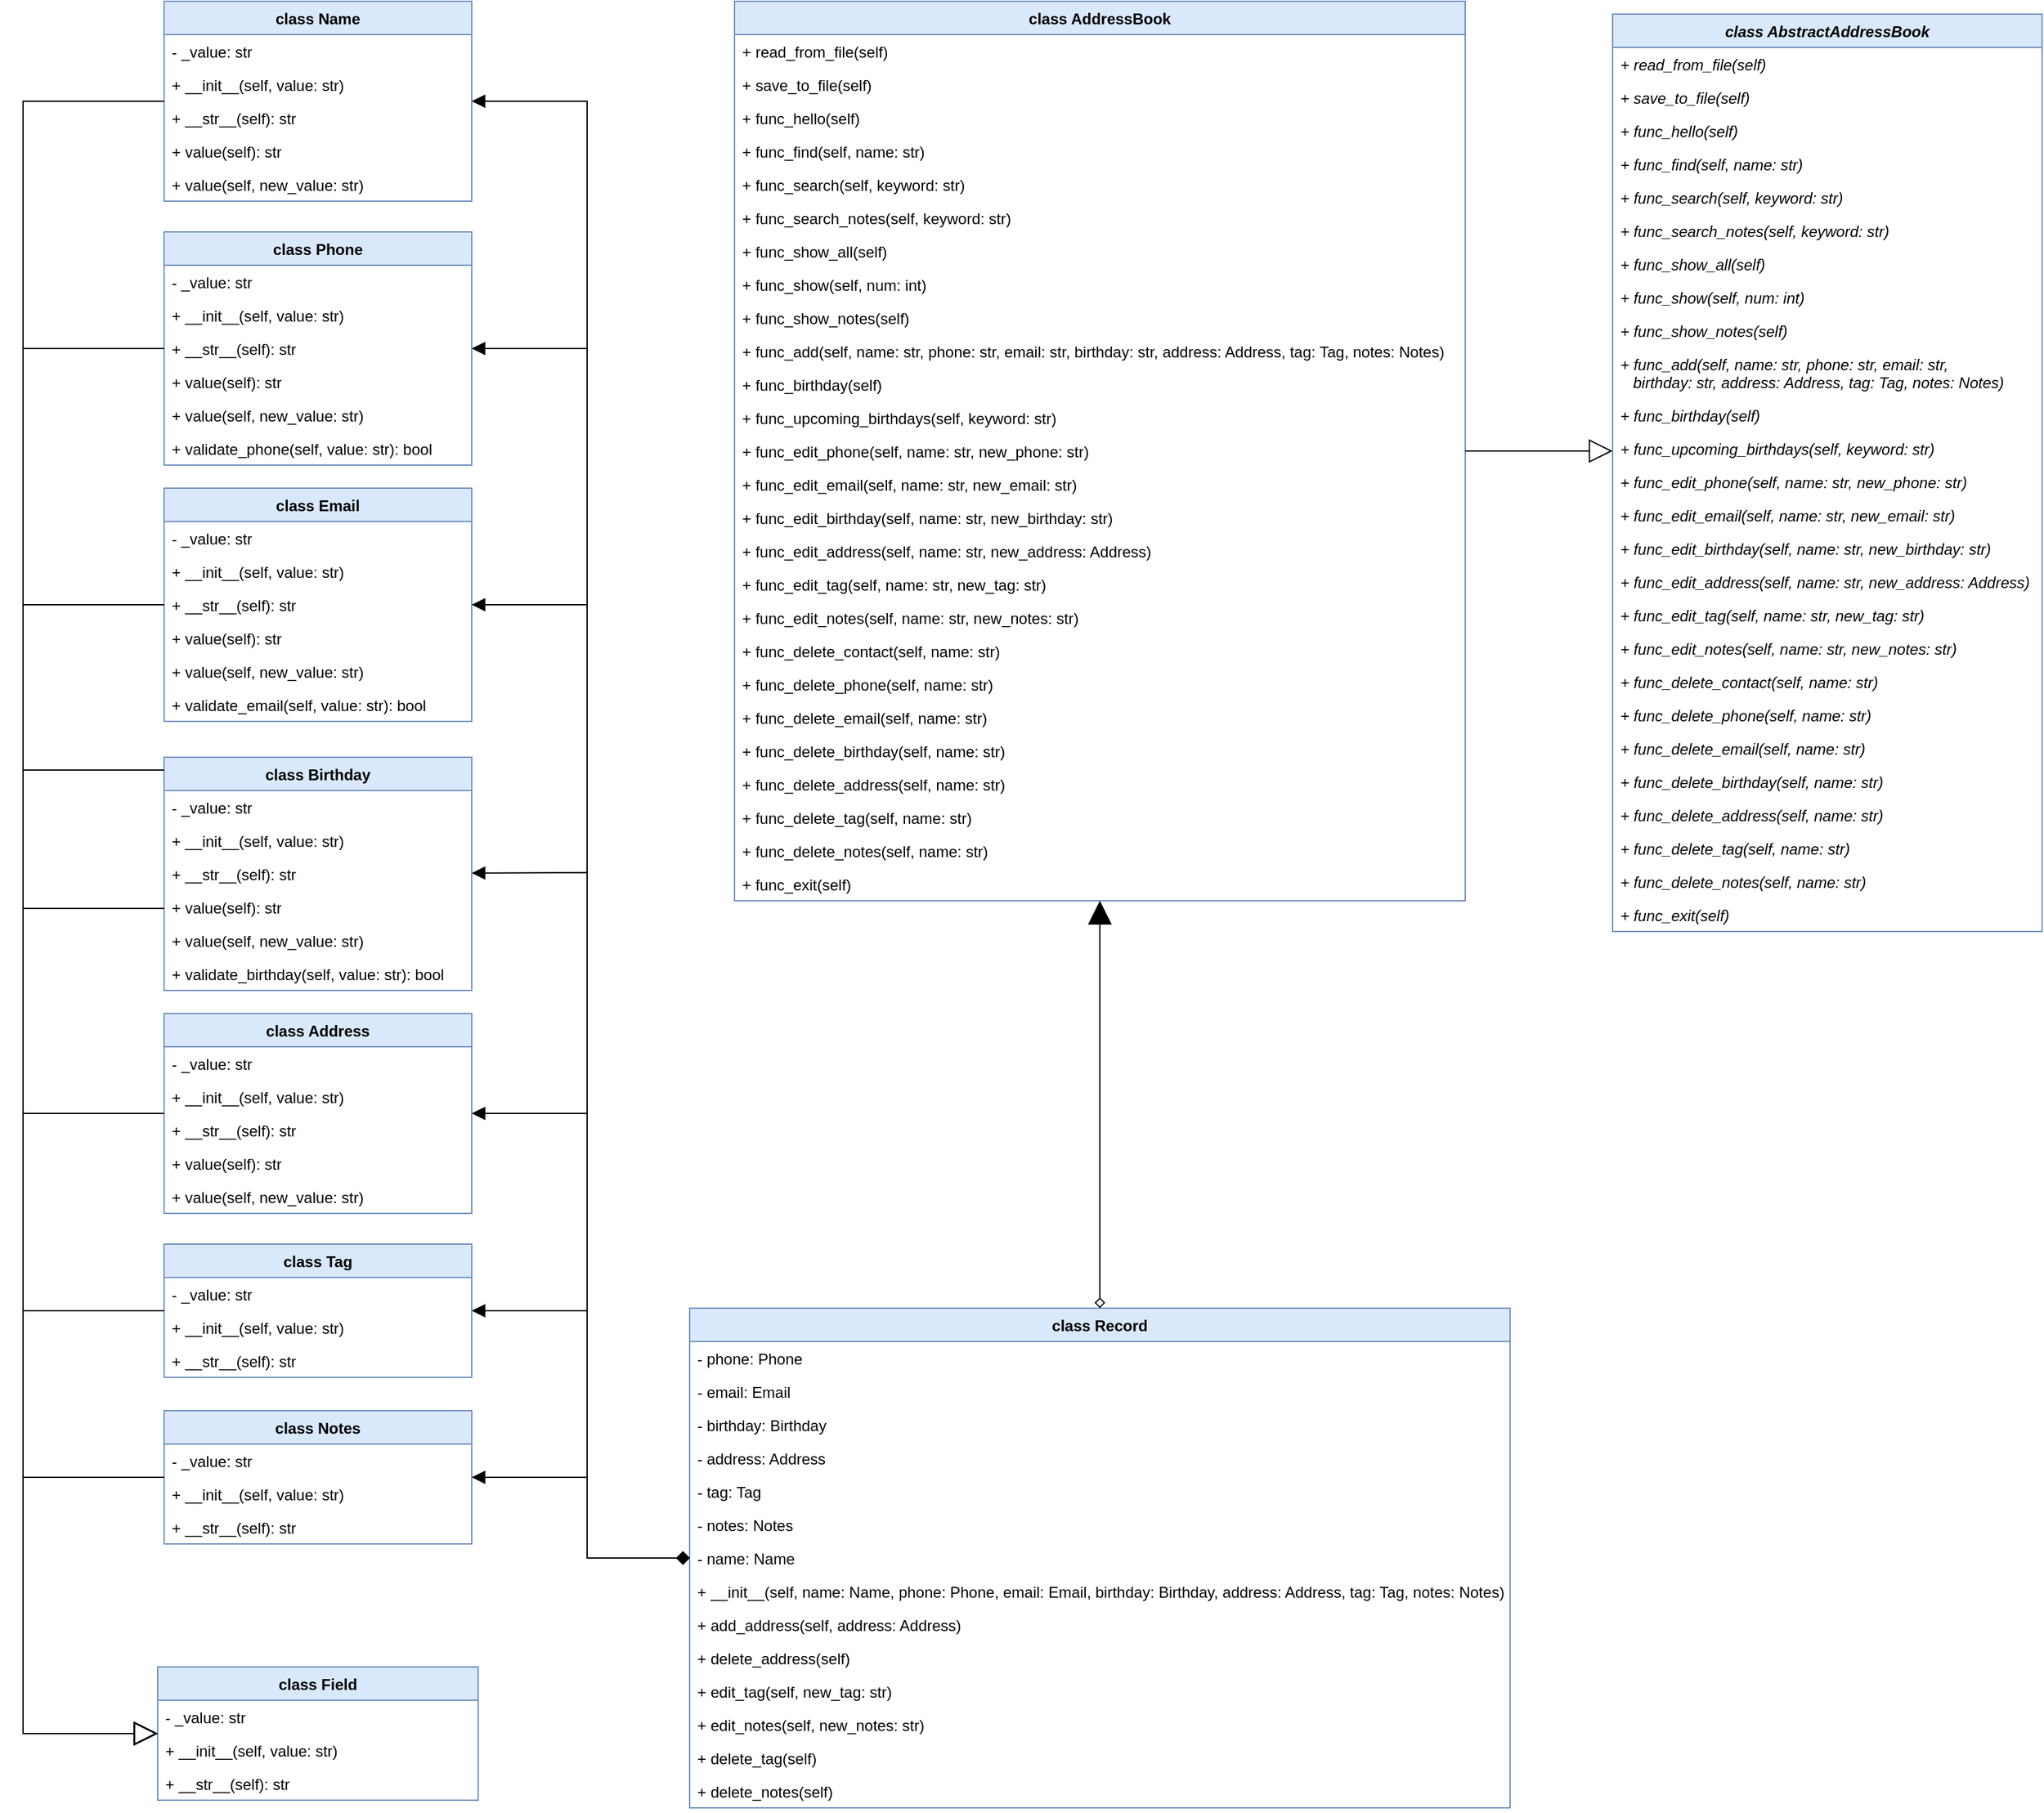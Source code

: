 <mxfile version="22.1.15" type="device">
  <diagram name="Strona-1" id="uH38aIwsFD36TyILnW-V">
    <mxGraphModel dx="1563" dy="4750" grid="1" gridSize="10" guides="1" tooltips="1" connect="1" arrows="1" fold="1" page="1" pageScale="1" pageWidth="827" pageHeight="1169" math="0" shadow="0">
      <root>
        <mxCell id="0" />
        <mxCell id="1" parent="0" />
        <mxCell id="cKKkvwd9K2sAxSwIK6SX-5" value="class Tag" style="swimlane;fontStyle=1;childLayout=stackLayout;horizontal=1;startSize=26;horizontalStack=0;resizeParent=1;resizeParentMax=0;resizeLast=0;collapsible=1;marginBottom=0;fillColor=#dae8fc;strokeColor=#6c8ebf;" vertex="1" parent="1">
          <mxGeometry x="980" y="-2480" width="240" height="104" as="geometry" />
        </mxCell>
        <mxCell id="cKKkvwd9K2sAxSwIK6SX-6" value="  - _value: str" style="text;strokeColor=none;fillColor=none;align=left;verticalAlign=top;spacingLeft=4;spacingRight=4;overflow=hidden;rotatable=0;points=[[0,0.5],[1,0.5]];portConstraint=eastwest;" vertex="1" parent="cKKkvwd9K2sAxSwIK6SX-5">
          <mxGeometry y="26" width="240" height="26" as="geometry" />
        </mxCell>
        <mxCell id="cKKkvwd9K2sAxSwIK6SX-7" value="  + __init__(self, value: str)" style="text;strokeColor=none;fillColor=none;align=left;verticalAlign=top;spacingLeft=4;spacingRight=4;overflow=hidden;rotatable=0;points=[[0,0.5],[1,0.5]];portConstraint=eastwest;" vertex="1" parent="cKKkvwd9K2sAxSwIK6SX-5">
          <mxGeometry y="52" width="240" height="26" as="geometry" />
        </mxCell>
        <mxCell id="cKKkvwd9K2sAxSwIK6SX-8" value="  + __str__(self): str" style="text;strokeColor=none;fillColor=none;align=left;verticalAlign=top;spacingLeft=4;spacingRight=4;overflow=hidden;rotatable=0;points=[[0,0.5],[1,0.5]];portConstraint=eastwest;" vertex="1" parent="cKKkvwd9K2sAxSwIK6SX-5">
          <mxGeometry y="78" width="240" height="26" as="geometry" />
        </mxCell>
        <mxCell id="cKKkvwd9K2sAxSwIK6SX-10" value="class Notes" style="swimlane;fontStyle=1;childLayout=stackLayout;horizontal=1;startSize=26;horizontalStack=0;resizeParent=1;resizeParentMax=0;resizeLast=0;collapsible=1;marginBottom=0;fillColor=#dae8fc;strokeColor=#6c8ebf;" vertex="1" parent="1">
          <mxGeometry x="980" y="-2350" width="240" height="104" as="geometry" />
        </mxCell>
        <mxCell id="cKKkvwd9K2sAxSwIK6SX-11" value="  - _value: str" style="text;strokeColor=none;fillColor=none;align=left;verticalAlign=top;spacingLeft=4;spacingRight=4;overflow=hidden;rotatable=0;points=[[0,0.5],[1,0.5]];portConstraint=eastwest;" vertex="1" parent="cKKkvwd9K2sAxSwIK6SX-10">
          <mxGeometry y="26" width="240" height="26" as="geometry" />
        </mxCell>
        <mxCell id="cKKkvwd9K2sAxSwIK6SX-12" value="  + __init__(self, value: str)" style="text;strokeColor=none;fillColor=none;align=left;verticalAlign=top;spacingLeft=4;spacingRight=4;overflow=hidden;rotatable=0;points=[[0,0.5],[1,0.5]];portConstraint=eastwest;" vertex="1" parent="cKKkvwd9K2sAxSwIK6SX-10">
          <mxGeometry y="52" width="240" height="26" as="geometry" />
        </mxCell>
        <mxCell id="cKKkvwd9K2sAxSwIK6SX-13" value="  + __str__(self): str" style="text;strokeColor=none;fillColor=none;align=left;verticalAlign=top;spacingLeft=4;spacingRight=4;overflow=hidden;rotatable=0;points=[[0,0.5],[1,0.5]];portConstraint=eastwest;" vertex="1" parent="cKKkvwd9K2sAxSwIK6SX-10">
          <mxGeometry y="78" width="240" height="26" as="geometry" />
        </mxCell>
        <mxCell id="cKKkvwd9K2sAxSwIK6SX-15" value="class Field" style="swimlane;fontStyle=1;childLayout=stackLayout;horizontal=1;startSize=26;horizontalStack=0;resizeParent=1;resizeParentMax=0;resizeLast=0;collapsible=1;marginBottom=0;fillColor=#dae8fc;strokeColor=#6c8ebf;fontSize=12;" vertex="1" parent="1">
          <mxGeometry x="975" y="-2150" width="250" height="104" as="geometry" />
        </mxCell>
        <mxCell id="cKKkvwd9K2sAxSwIK6SX-16" value="  - _value: str" style="text;strokeColor=none;fillColor=none;align=left;verticalAlign=top;spacingLeft=4;spacingRight=4;overflow=hidden;rotatable=0;points=[[0,0.5],[1,0.5]];portConstraint=eastwest;" vertex="1" parent="cKKkvwd9K2sAxSwIK6SX-15">
          <mxGeometry y="26" width="250" height="26" as="geometry" />
        </mxCell>
        <mxCell id="cKKkvwd9K2sAxSwIK6SX-17" value="  + __init__(self, value: str)" style="text;strokeColor=none;fillColor=none;align=left;verticalAlign=top;spacingLeft=4;spacingRight=4;overflow=hidden;rotatable=0;points=[[0,0.5],[1,0.5]];portConstraint=eastwest;" vertex="1" parent="cKKkvwd9K2sAxSwIK6SX-15">
          <mxGeometry y="52" width="250" height="26" as="geometry" />
        </mxCell>
        <mxCell id="cKKkvwd9K2sAxSwIK6SX-18" value="  + __str__(self): str" style="text;strokeColor=none;fillColor=none;align=left;verticalAlign=top;spacingLeft=4;spacingRight=4;overflow=hidden;rotatable=0;points=[[0,0.5],[1,0.5]];portConstraint=eastwest;" vertex="1" parent="cKKkvwd9K2sAxSwIK6SX-15">
          <mxGeometry y="78" width="250" height="26" as="geometry" />
        </mxCell>
        <mxCell id="cKKkvwd9K2sAxSwIK6SX-20" value="class Name" style="swimlane;fontStyle=1;childLayout=stackLayout;horizontal=1;startSize=26;horizontalStack=0;resizeParent=1;resizeParentMax=0;resizeLast=0;collapsible=1;marginBottom=0;fillColor=#dae8fc;strokeColor=#6c8ebf;" vertex="1" parent="1">
          <mxGeometry x="980" y="-3450" width="240" height="156" as="geometry" />
        </mxCell>
        <mxCell id="cKKkvwd9K2sAxSwIK6SX-21" value="  - _value: str" style="text;strokeColor=none;fillColor=none;align=left;verticalAlign=top;spacingLeft=4;spacingRight=4;overflow=hidden;rotatable=0;points=[[0,0.5],[1,0.5]];portConstraint=eastwest;" vertex="1" parent="cKKkvwd9K2sAxSwIK6SX-20">
          <mxGeometry y="26" width="240" height="26" as="geometry" />
        </mxCell>
        <mxCell id="cKKkvwd9K2sAxSwIK6SX-22" value="  + __init__(self, value: str)" style="text;strokeColor=none;fillColor=none;align=left;verticalAlign=top;spacingLeft=4;spacingRight=4;overflow=hidden;rotatable=0;points=[[0,0.5],[1,0.5]];portConstraint=eastwest;" vertex="1" parent="cKKkvwd9K2sAxSwIK6SX-20">
          <mxGeometry y="52" width="240" height="26" as="geometry" />
        </mxCell>
        <mxCell id="cKKkvwd9K2sAxSwIK6SX-23" value="  + __str__(self): str" style="text;strokeColor=none;fillColor=none;align=left;verticalAlign=top;spacingLeft=4;spacingRight=4;overflow=hidden;rotatable=0;points=[[0,0.5],[1,0.5]];portConstraint=eastwest;" vertex="1" parent="cKKkvwd9K2sAxSwIK6SX-20">
          <mxGeometry y="78" width="240" height="26" as="geometry" />
        </mxCell>
        <mxCell id="cKKkvwd9K2sAxSwIK6SX-24" value="  + value(self): str" style="text;strokeColor=none;fillColor=none;align=left;verticalAlign=top;spacingLeft=4;spacingRight=4;overflow=hidden;rotatable=0;points=[[0,0.5],[1,0.5]];portConstraint=eastwest;" vertex="1" parent="cKKkvwd9K2sAxSwIK6SX-20">
          <mxGeometry y="104" width="240" height="26" as="geometry" />
        </mxCell>
        <mxCell id="cKKkvwd9K2sAxSwIK6SX-25" value="  + value(self, new_value: str)" style="text;strokeColor=none;fillColor=none;align=left;verticalAlign=top;spacingLeft=4;spacingRight=4;overflow=hidden;rotatable=0;points=[[0,0.5],[1,0.5]];portConstraint=eastwest;" vertex="1" parent="cKKkvwd9K2sAxSwIK6SX-20">
          <mxGeometry y="130" width="240" height="26" as="geometry" />
        </mxCell>
        <mxCell id="cKKkvwd9K2sAxSwIK6SX-27" value="class Phone" style="swimlane;fontStyle=1;childLayout=stackLayout;horizontal=1;startSize=26;horizontalStack=0;resizeParent=1;resizeParentMax=0;resizeLast=0;collapsible=1;marginBottom=0;fillColor=#dae8fc;strokeColor=#6c8ebf;" vertex="1" parent="1">
          <mxGeometry x="980" y="-3270" width="240" height="182" as="geometry" />
        </mxCell>
        <mxCell id="cKKkvwd9K2sAxSwIK6SX-28" value="  - _value: str" style="text;strokeColor=none;fillColor=none;align=left;verticalAlign=top;spacingLeft=4;spacingRight=4;overflow=hidden;rotatable=0;points=[[0,0.5],[1,0.5]];portConstraint=eastwest;" vertex="1" parent="cKKkvwd9K2sAxSwIK6SX-27">
          <mxGeometry y="26" width="240" height="26" as="geometry" />
        </mxCell>
        <mxCell id="cKKkvwd9K2sAxSwIK6SX-29" value="  + __init__(self, value: str)" style="text;strokeColor=none;fillColor=none;align=left;verticalAlign=top;spacingLeft=4;spacingRight=4;overflow=hidden;rotatable=0;points=[[0,0.5],[1,0.5]];portConstraint=eastwest;" vertex="1" parent="cKKkvwd9K2sAxSwIK6SX-27">
          <mxGeometry y="52" width="240" height="26" as="geometry" />
        </mxCell>
        <mxCell id="cKKkvwd9K2sAxSwIK6SX-30" value="  + __str__(self): str" style="text;strokeColor=none;fillColor=none;align=left;verticalAlign=top;spacingLeft=4;spacingRight=4;overflow=hidden;rotatable=0;points=[[0,0.5],[1,0.5]];portConstraint=eastwest;" vertex="1" parent="cKKkvwd9K2sAxSwIK6SX-27">
          <mxGeometry y="78" width="240" height="26" as="geometry" />
        </mxCell>
        <mxCell id="cKKkvwd9K2sAxSwIK6SX-31" value="  + value(self): str" style="text;strokeColor=none;fillColor=none;align=left;verticalAlign=top;spacingLeft=4;spacingRight=4;overflow=hidden;rotatable=0;points=[[0,0.5],[1,0.5]];portConstraint=eastwest;" vertex="1" parent="cKKkvwd9K2sAxSwIK6SX-27">
          <mxGeometry y="104" width="240" height="26" as="geometry" />
        </mxCell>
        <mxCell id="cKKkvwd9K2sAxSwIK6SX-32" value="  + value(self, new_value: str)" style="text;strokeColor=none;fillColor=none;align=left;verticalAlign=top;spacingLeft=4;spacingRight=4;overflow=hidden;rotatable=0;points=[[0,0.5],[1,0.5]];portConstraint=eastwest;" vertex="1" parent="cKKkvwd9K2sAxSwIK6SX-27">
          <mxGeometry y="130" width="240" height="26" as="geometry" />
        </mxCell>
        <mxCell id="cKKkvwd9K2sAxSwIK6SX-33" value="  + validate_phone(self, value: str): bool" style="text;strokeColor=none;fillColor=none;align=left;verticalAlign=top;spacingLeft=4;spacingRight=4;overflow=hidden;rotatable=0;points=[[0,0.5],[1,0.5]];portConstraint=eastwest;" vertex="1" parent="cKKkvwd9K2sAxSwIK6SX-27">
          <mxGeometry y="156" width="240" height="26" as="geometry" />
        </mxCell>
        <mxCell id="cKKkvwd9K2sAxSwIK6SX-35" value="class Email" style="swimlane;fontStyle=1;childLayout=stackLayout;horizontal=1;startSize=26;horizontalStack=0;resizeParent=1;resizeParentMax=0;resizeLast=0;collapsible=1;marginBottom=0;fillColor=#dae8fc;strokeColor=#6c8ebf;" vertex="1" parent="1">
          <mxGeometry x="980" y="-3070" width="240" height="182" as="geometry" />
        </mxCell>
        <mxCell id="cKKkvwd9K2sAxSwIK6SX-36" value="  - _value: str" style="text;strokeColor=none;fillColor=none;align=left;verticalAlign=top;spacingLeft=4;spacingRight=4;overflow=hidden;rotatable=0;points=[[0,0.5],[1,0.5]];portConstraint=eastwest;" vertex="1" parent="cKKkvwd9K2sAxSwIK6SX-35">
          <mxGeometry y="26" width="240" height="26" as="geometry" />
        </mxCell>
        <mxCell id="cKKkvwd9K2sAxSwIK6SX-37" value="  + __init__(self, value: str)" style="text;strokeColor=none;fillColor=none;align=left;verticalAlign=top;spacingLeft=4;spacingRight=4;overflow=hidden;rotatable=0;points=[[0,0.5],[1,0.5]];portConstraint=eastwest;" vertex="1" parent="cKKkvwd9K2sAxSwIK6SX-35">
          <mxGeometry y="52" width="240" height="26" as="geometry" />
        </mxCell>
        <mxCell id="cKKkvwd9K2sAxSwIK6SX-38" value="  + __str__(self): str" style="text;strokeColor=none;fillColor=none;align=left;verticalAlign=top;spacingLeft=4;spacingRight=4;overflow=hidden;rotatable=0;points=[[0,0.5],[1,0.5]];portConstraint=eastwest;" vertex="1" parent="cKKkvwd9K2sAxSwIK6SX-35">
          <mxGeometry y="78" width="240" height="26" as="geometry" />
        </mxCell>
        <mxCell id="cKKkvwd9K2sAxSwIK6SX-39" value="  + value(self): str" style="text;strokeColor=none;fillColor=none;align=left;verticalAlign=top;spacingLeft=4;spacingRight=4;overflow=hidden;rotatable=0;points=[[0,0.5],[1,0.5]];portConstraint=eastwest;" vertex="1" parent="cKKkvwd9K2sAxSwIK6SX-35">
          <mxGeometry y="104" width="240" height="26" as="geometry" />
        </mxCell>
        <mxCell id="cKKkvwd9K2sAxSwIK6SX-40" value="  + value(self, new_value: str)" style="text;strokeColor=none;fillColor=none;align=left;verticalAlign=top;spacingLeft=4;spacingRight=4;overflow=hidden;rotatable=0;points=[[0,0.5],[1,0.5]];portConstraint=eastwest;" vertex="1" parent="cKKkvwd9K2sAxSwIK6SX-35">
          <mxGeometry y="130" width="240" height="26" as="geometry" />
        </mxCell>
        <mxCell id="cKKkvwd9K2sAxSwIK6SX-41" value="  + validate_email(self, value: str): bool" style="text;strokeColor=none;fillColor=none;align=left;verticalAlign=top;spacingLeft=4;spacingRight=4;overflow=hidden;rotatable=0;points=[[0,0.5],[1,0.5]];portConstraint=eastwest;" vertex="1" parent="cKKkvwd9K2sAxSwIK6SX-35">
          <mxGeometry y="156" width="240" height="26" as="geometry" />
        </mxCell>
        <mxCell id="cKKkvwd9K2sAxSwIK6SX-43" value="class Birthday" style="swimlane;fontStyle=1;childLayout=stackLayout;horizontal=1;startSize=26;horizontalStack=0;resizeParent=1;resizeParentMax=0;resizeLast=0;collapsible=1;marginBottom=0;fillColor=#dae8fc;strokeColor=#6c8ebf;" vertex="1" parent="1">
          <mxGeometry x="980" y="-2860" width="240" height="182" as="geometry" />
        </mxCell>
        <mxCell id="cKKkvwd9K2sAxSwIK6SX-44" value="  - _value: str" style="text;strokeColor=none;fillColor=none;align=left;verticalAlign=top;spacingLeft=4;spacingRight=4;overflow=hidden;rotatable=0;points=[[0,0.5],[1,0.5]];portConstraint=eastwest;" vertex="1" parent="cKKkvwd9K2sAxSwIK6SX-43">
          <mxGeometry y="26" width="240" height="26" as="geometry" />
        </mxCell>
        <mxCell id="cKKkvwd9K2sAxSwIK6SX-45" value="  + __init__(self, value: str)" style="text;strokeColor=none;fillColor=none;align=left;verticalAlign=top;spacingLeft=4;spacingRight=4;overflow=hidden;rotatable=0;points=[[0,0.5],[1,0.5]];portConstraint=eastwest;" vertex="1" parent="cKKkvwd9K2sAxSwIK6SX-43">
          <mxGeometry y="52" width="240" height="26" as="geometry" />
        </mxCell>
        <mxCell id="cKKkvwd9K2sAxSwIK6SX-46" value="  + __str__(self): str" style="text;strokeColor=none;fillColor=none;align=left;verticalAlign=top;spacingLeft=4;spacingRight=4;overflow=hidden;rotatable=0;points=[[0,0.5],[1,0.5]];portConstraint=eastwest;" vertex="1" parent="cKKkvwd9K2sAxSwIK6SX-43">
          <mxGeometry y="78" width="240" height="26" as="geometry" />
        </mxCell>
        <mxCell id="cKKkvwd9K2sAxSwIK6SX-47" value="  + value(self): str" style="text;strokeColor=none;fillColor=none;align=left;verticalAlign=top;spacingLeft=4;spacingRight=4;overflow=hidden;rotatable=0;points=[[0,0.5],[1,0.5]];portConstraint=eastwest;" vertex="1" parent="cKKkvwd9K2sAxSwIK6SX-43">
          <mxGeometry y="104" width="240" height="26" as="geometry" />
        </mxCell>
        <mxCell id="cKKkvwd9K2sAxSwIK6SX-48" value="  + value(self, new_value: str)" style="text;strokeColor=none;fillColor=none;align=left;verticalAlign=top;spacingLeft=4;spacingRight=4;overflow=hidden;rotatable=0;points=[[0,0.5],[1,0.5]];portConstraint=eastwest;" vertex="1" parent="cKKkvwd9K2sAxSwIK6SX-43">
          <mxGeometry y="130" width="240" height="26" as="geometry" />
        </mxCell>
        <mxCell id="cKKkvwd9K2sAxSwIK6SX-49" value="  + validate_birthday(self, value: str): bool" style="text;strokeColor=none;fillColor=none;align=left;verticalAlign=top;spacingLeft=4;spacingRight=4;overflow=hidden;rotatable=0;points=[[0,0.5],[1,0.5]];portConstraint=eastwest;" vertex="1" parent="cKKkvwd9K2sAxSwIK6SX-43">
          <mxGeometry y="156" width="240" height="26" as="geometry" />
        </mxCell>
        <mxCell id="cKKkvwd9K2sAxSwIK6SX-51" value="class Address" style="swimlane;fontStyle=1;childLayout=stackLayout;horizontal=1;startSize=26;horizontalStack=0;resizeParent=1;resizeParentMax=0;resizeLast=0;collapsible=1;marginBottom=0;fillColor=#dae8fc;strokeColor=#6c8ebf;" vertex="1" parent="1">
          <mxGeometry x="980" y="-2660" width="240" height="156" as="geometry" />
        </mxCell>
        <mxCell id="cKKkvwd9K2sAxSwIK6SX-52" value="  - _value: str" style="text;strokeColor=none;fillColor=none;align=left;verticalAlign=top;spacingLeft=4;spacingRight=4;overflow=hidden;rotatable=0;points=[[0,0.5],[1,0.5]];portConstraint=eastwest;" vertex="1" parent="cKKkvwd9K2sAxSwIK6SX-51">
          <mxGeometry y="26" width="240" height="26" as="geometry" />
        </mxCell>
        <mxCell id="cKKkvwd9K2sAxSwIK6SX-53" value="  + __init__(self, value: str)" style="text;strokeColor=none;fillColor=none;align=left;verticalAlign=top;spacingLeft=4;spacingRight=4;overflow=hidden;rotatable=0;points=[[0,0.5],[1,0.5]];portConstraint=eastwest;" vertex="1" parent="cKKkvwd9K2sAxSwIK6SX-51">
          <mxGeometry y="52" width="240" height="26" as="geometry" />
        </mxCell>
        <mxCell id="cKKkvwd9K2sAxSwIK6SX-54" value="  + __str__(self): str" style="text;strokeColor=none;fillColor=none;align=left;verticalAlign=top;spacingLeft=4;spacingRight=4;overflow=hidden;rotatable=0;points=[[0,0.5],[1,0.5]];portConstraint=eastwest;" vertex="1" parent="cKKkvwd9K2sAxSwIK6SX-51">
          <mxGeometry y="78" width="240" height="26" as="geometry" />
        </mxCell>
        <mxCell id="cKKkvwd9K2sAxSwIK6SX-55" value="  + value(self): str" style="text;strokeColor=none;fillColor=none;align=left;verticalAlign=top;spacingLeft=4;spacingRight=4;overflow=hidden;rotatable=0;points=[[0,0.5],[1,0.5]];portConstraint=eastwest;" vertex="1" parent="cKKkvwd9K2sAxSwIK6SX-51">
          <mxGeometry y="104" width="240" height="26" as="geometry" />
        </mxCell>
        <mxCell id="cKKkvwd9K2sAxSwIK6SX-56" value="  + value(self, new_value: str)" style="text;strokeColor=none;fillColor=none;align=left;verticalAlign=top;spacingLeft=4;spacingRight=4;overflow=hidden;rotatable=0;points=[[0,0.5],[1,0.5]];portConstraint=eastwest;" vertex="1" parent="cKKkvwd9K2sAxSwIK6SX-51">
          <mxGeometry y="130" width="240" height="26" as="geometry" />
        </mxCell>
        <mxCell id="cKKkvwd9K2sAxSwIK6SX-125" style="edgeStyle=orthogonalEdgeStyle;rounded=0;orthogonalLoop=1;jettySize=auto;html=1;exitX=1;exitY=0.5;exitDx=0;exitDy=0;" edge="1" parent="cKKkvwd9K2sAxSwIK6SX-51">
          <mxGeometry relative="1" as="geometry">
            <mxPoint x="180" y="169" as="sourcePoint" />
            <mxPoint x="180" y="169" as="targetPoint" />
          </mxGeometry>
        </mxCell>
        <mxCell id="cKKkvwd9K2sAxSwIK6SX-74" value="class AddressBook" style="swimlane;fontStyle=1;childLayout=stackLayout;horizontal=1;startSize=26;horizontalStack=0;resizeParent=1;resizeParentMax=0;resizeLast=0;collapsible=1;marginBottom=0;fillColor=#dae8fc;strokeColor=#6c8ebf;" vertex="1" parent="1">
          <mxGeometry x="1425" y="-3450" width="570" height="702" as="geometry" />
        </mxCell>
        <mxCell id="cKKkvwd9K2sAxSwIK6SX-76" value="  + read_from_file(self)" style="text;strokeColor=none;fillColor=none;align=left;verticalAlign=top;spacingLeft=4;spacingRight=4;overflow=hidden;rotatable=0;points=[[0,0.5],[1,0.5]];portConstraint=eastwest;" vertex="1" parent="cKKkvwd9K2sAxSwIK6SX-74">
          <mxGeometry y="26" width="570" height="26" as="geometry" />
        </mxCell>
        <mxCell id="cKKkvwd9K2sAxSwIK6SX-77" value="  + save_to_file(self)" style="text;strokeColor=none;fillColor=none;align=left;verticalAlign=top;spacingLeft=4;spacingRight=4;overflow=hidden;rotatable=0;points=[[0,0.5],[1,0.5]];portConstraint=eastwest;" vertex="1" parent="cKKkvwd9K2sAxSwIK6SX-74">
          <mxGeometry y="52" width="570" height="26" as="geometry" />
        </mxCell>
        <mxCell id="cKKkvwd9K2sAxSwIK6SX-78" value="  + func_hello(self)" style="text;strokeColor=none;fillColor=none;align=left;verticalAlign=top;spacingLeft=4;spacingRight=4;overflow=hidden;rotatable=0;points=[[0,0.5],[1,0.5]];portConstraint=eastwest;" vertex="1" parent="cKKkvwd9K2sAxSwIK6SX-74">
          <mxGeometry y="78" width="570" height="26" as="geometry" />
        </mxCell>
        <mxCell id="cKKkvwd9K2sAxSwIK6SX-79" value="  + func_find(self, name: str)" style="text;strokeColor=none;fillColor=none;align=left;verticalAlign=top;spacingLeft=4;spacingRight=4;overflow=hidden;rotatable=0;points=[[0,0.5],[1,0.5]];portConstraint=eastwest;" vertex="1" parent="cKKkvwd9K2sAxSwIK6SX-74">
          <mxGeometry y="104" width="570" height="26" as="geometry" />
        </mxCell>
        <mxCell id="cKKkvwd9K2sAxSwIK6SX-80" value="  + func_search(self, keyword: str)" style="text;strokeColor=none;fillColor=none;align=left;verticalAlign=top;spacingLeft=4;spacingRight=4;overflow=hidden;rotatable=0;points=[[0,0.5],[1,0.5]];portConstraint=eastwest;" vertex="1" parent="cKKkvwd9K2sAxSwIK6SX-74">
          <mxGeometry y="130" width="570" height="26" as="geometry" />
        </mxCell>
        <mxCell id="cKKkvwd9K2sAxSwIK6SX-81" value="  + func_search_notes(self, keyword: str)" style="text;strokeColor=none;fillColor=none;align=left;verticalAlign=top;spacingLeft=4;spacingRight=4;overflow=hidden;rotatable=0;points=[[0,0.5],[1,0.5]];portConstraint=eastwest;" vertex="1" parent="cKKkvwd9K2sAxSwIK6SX-74">
          <mxGeometry y="156" width="570" height="26" as="geometry" />
        </mxCell>
        <mxCell id="cKKkvwd9K2sAxSwIK6SX-82" value="  + func_show_all(self)" style="text;strokeColor=none;fillColor=none;align=left;verticalAlign=top;spacingLeft=4;spacingRight=4;overflow=hidden;rotatable=0;points=[[0,0.5],[1,0.5]];portConstraint=eastwest;" vertex="1" parent="cKKkvwd9K2sAxSwIK6SX-74">
          <mxGeometry y="182" width="570" height="26" as="geometry" />
        </mxCell>
        <mxCell id="cKKkvwd9K2sAxSwIK6SX-83" value="  + func_show(self, num: int)" style="text;strokeColor=none;fillColor=none;align=left;verticalAlign=top;spacingLeft=4;spacingRight=4;overflow=hidden;rotatable=0;points=[[0,0.5],[1,0.5]];portConstraint=eastwest;" vertex="1" parent="cKKkvwd9K2sAxSwIK6SX-74">
          <mxGeometry y="208" width="570" height="26" as="geometry" />
        </mxCell>
        <mxCell id="cKKkvwd9K2sAxSwIK6SX-84" value="  + func_show_notes(self)" style="text;strokeColor=none;fillColor=none;align=left;verticalAlign=top;spacingLeft=4;spacingRight=4;overflow=hidden;rotatable=0;points=[[0,0.5],[1,0.5]];portConstraint=eastwest;" vertex="1" parent="cKKkvwd9K2sAxSwIK6SX-74">
          <mxGeometry y="234" width="570" height="26" as="geometry" />
        </mxCell>
        <mxCell id="cKKkvwd9K2sAxSwIK6SX-85" value="  + func_add(self, name: str, phone: str, email: str, birthday: str, address: Address, tag: Tag, notes: Notes)" style="text;strokeColor=none;fillColor=none;align=left;verticalAlign=top;spacingLeft=4;spacingRight=4;overflow=hidden;rotatable=0;points=[[0,0.5],[1,0.5]];portConstraint=eastwest;" vertex="1" parent="cKKkvwd9K2sAxSwIK6SX-74">
          <mxGeometry y="260" width="570" height="26" as="geometry" />
        </mxCell>
        <mxCell id="cKKkvwd9K2sAxSwIK6SX-86" value="  + func_birthday(self)" style="text;strokeColor=none;fillColor=none;align=left;verticalAlign=top;spacingLeft=4;spacingRight=4;overflow=hidden;rotatable=0;points=[[0,0.5],[1,0.5]];portConstraint=eastwest;" vertex="1" parent="cKKkvwd9K2sAxSwIK6SX-74">
          <mxGeometry y="286" width="570" height="26" as="geometry" />
        </mxCell>
        <mxCell id="cKKkvwd9K2sAxSwIK6SX-87" value="  + func_upcoming_birthdays(self, keyword: str)" style="text;strokeColor=none;fillColor=none;align=left;verticalAlign=top;spacingLeft=4;spacingRight=4;overflow=hidden;rotatable=0;points=[[0,0.5],[1,0.5]];portConstraint=eastwest;" vertex="1" parent="cKKkvwd9K2sAxSwIK6SX-74">
          <mxGeometry y="312" width="570" height="26" as="geometry" />
        </mxCell>
        <mxCell id="cKKkvwd9K2sAxSwIK6SX-88" value="  + func_edit_phone(self, name: str, new_phone: str)" style="text;strokeColor=none;fillColor=none;align=left;verticalAlign=top;spacingLeft=4;spacingRight=4;overflow=hidden;rotatable=0;points=[[0,0.5],[1,0.5]];portConstraint=eastwest;" vertex="1" parent="cKKkvwd9K2sAxSwIK6SX-74">
          <mxGeometry y="338" width="570" height="26" as="geometry" />
        </mxCell>
        <mxCell id="cKKkvwd9K2sAxSwIK6SX-89" value="  + func_edit_email(self, name: str, new_email: str)" style="text;strokeColor=none;fillColor=none;align=left;verticalAlign=top;spacingLeft=4;spacingRight=4;overflow=hidden;rotatable=0;points=[[0,0.5],[1,0.5]];portConstraint=eastwest;" vertex="1" parent="cKKkvwd9K2sAxSwIK6SX-74">
          <mxGeometry y="364" width="570" height="26" as="geometry" />
        </mxCell>
        <mxCell id="cKKkvwd9K2sAxSwIK6SX-90" value="  + func_edit_birthday(self, name: str, new_birthday: str)" style="text;strokeColor=none;fillColor=none;align=left;verticalAlign=top;spacingLeft=4;spacingRight=4;overflow=hidden;rotatable=0;points=[[0,0.5],[1,0.5]];portConstraint=eastwest;" vertex="1" parent="cKKkvwd9K2sAxSwIK6SX-74">
          <mxGeometry y="390" width="570" height="26" as="geometry" />
        </mxCell>
        <mxCell id="cKKkvwd9K2sAxSwIK6SX-91" value="  + func_edit_address(self, name: str, new_address: Address)" style="text;strokeColor=none;fillColor=none;align=left;verticalAlign=top;spacingLeft=4;spacingRight=4;overflow=hidden;rotatable=0;points=[[0,0.5],[1,0.5]];portConstraint=eastwest;" vertex="1" parent="cKKkvwd9K2sAxSwIK6SX-74">
          <mxGeometry y="416" width="570" height="26" as="geometry" />
        </mxCell>
        <mxCell id="cKKkvwd9K2sAxSwIK6SX-92" value="  + func_edit_tag(self, name: str, new_tag: str)" style="text;strokeColor=none;fillColor=none;align=left;verticalAlign=top;spacingLeft=4;spacingRight=4;overflow=hidden;rotatable=0;points=[[0,0.5],[1,0.5]];portConstraint=eastwest;" vertex="1" parent="cKKkvwd9K2sAxSwIK6SX-74">
          <mxGeometry y="442" width="570" height="26" as="geometry" />
        </mxCell>
        <mxCell id="cKKkvwd9K2sAxSwIK6SX-93" value="  + func_edit_notes(self, name: str, new_notes: str)" style="text;strokeColor=none;fillColor=none;align=left;verticalAlign=top;spacingLeft=4;spacingRight=4;overflow=hidden;rotatable=0;points=[[0,0.5],[1,0.5]];portConstraint=eastwest;" vertex="1" parent="cKKkvwd9K2sAxSwIK6SX-74">
          <mxGeometry y="468" width="570" height="26" as="geometry" />
        </mxCell>
        <mxCell id="cKKkvwd9K2sAxSwIK6SX-94" value="  + func_delete_contact(self, name: str)" style="text;strokeColor=none;fillColor=none;align=left;verticalAlign=top;spacingLeft=4;spacingRight=4;overflow=hidden;rotatable=0;points=[[0,0.5],[1,0.5]];portConstraint=eastwest;" vertex="1" parent="cKKkvwd9K2sAxSwIK6SX-74">
          <mxGeometry y="494" width="570" height="26" as="geometry" />
        </mxCell>
        <mxCell id="cKKkvwd9K2sAxSwIK6SX-95" value="  + func_delete_phone(self, name: str)" style="text;strokeColor=none;fillColor=none;align=left;verticalAlign=top;spacingLeft=4;spacingRight=4;overflow=hidden;rotatable=0;points=[[0,0.5],[1,0.5]];portConstraint=eastwest;" vertex="1" parent="cKKkvwd9K2sAxSwIK6SX-74">
          <mxGeometry y="520" width="570" height="26" as="geometry" />
        </mxCell>
        <mxCell id="cKKkvwd9K2sAxSwIK6SX-96" value="  + func_delete_email(self, name: str)" style="text;strokeColor=none;fillColor=none;align=left;verticalAlign=top;spacingLeft=4;spacingRight=4;overflow=hidden;rotatable=0;points=[[0,0.5],[1,0.5]];portConstraint=eastwest;" vertex="1" parent="cKKkvwd9K2sAxSwIK6SX-74">
          <mxGeometry y="546" width="570" height="26" as="geometry" />
        </mxCell>
        <mxCell id="cKKkvwd9K2sAxSwIK6SX-97" value="  + func_delete_birthday(self, name: str)" style="text;strokeColor=none;fillColor=none;align=left;verticalAlign=top;spacingLeft=4;spacingRight=4;overflow=hidden;rotatable=0;points=[[0,0.5],[1,0.5]];portConstraint=eastwest;" vertex="1" parent="cKKkvwd9K2sAxSwIK6SX-74">
          <mxGeometry y="572" width="570" height="26" as="geometry" />
        </mxCell>
        <mxCell id="cKKkvwd9K2sAxSwIK6SX-98" value="  + func_delete_address(self, name: str)" style="text;strokeColor=none;fillColor=none;align=left;verticalAlign=top;spacingLeft=4;spacingRight=4;overflow=hidden;rotatable=0;points=[[0,0.5],[1,0.5]];portConstraint=eastwest;" vertex="1" parent="cKKkvwd9K2sAxSwIK6SX-74">
          <mxGeometry y="598" width="570" height="26" as="geometry" />
        </mxCell>
        <mxCell id="cKKkvwd9K2sAxSwIK6SX-99" value="  + func_delete_tag(self, name: str)" style="text;strokeColor=none;fillColor=none;align=left;verticalAlign=top;spacingLeft=4;spacingRight=4;overflow=hidden;rotatable=0;points=[[0,0.5],[1,0.5]];portConstraint=eastwest;" vertex="1" parent="cKKkvwd9K2sAxSwIK6SX-74">
          <mxGeometry y="624" width="570" height="26" as="geometry" />
        </mxCell>
        <mxCell id="cKKkvwd9K2sAxSwIK6SX-100" value="  + func_delete_notes(self, name: str)" style="text;strokeColor=none;fillColor=none;align=left;verticalAlign=top;spacingLeft=4;spacingRight=4;overflow=hidden;rotatable=0;points=[[0,0.5],[1,0.5]];portConstraint=eastwest;" vertex="1" parent="cKKkvwd9K2sAxSwIK6SX-74">
          <mxGeometry y="650" width="570" height="26" as="geometry" />
        </mxCell>
        <mxCell id="cKKkvwd9K2sAxSwIK6SX-101" value="  + func_exit(self)" style="text;strokeColor=none;fillColor=none;align=left;verticalAlign=top;spacingLeft=4;spacingRight=4;overflow=hidden;rotatable=0;points=[[0,0.5],[1,0.5]];portConstraint=eastwest;" vertex="1" parent="cKKkvwd9K2sAxSwIK6SX-74">
          <mxGeometry y="676" width="570" height="26" as="geometry" />
        </mxCell>
        <mxCell id="cKKkvwd9K2sAxSwIK6SX-58" value="class Record" style="swimlane;fontStyle=1;childLayout=stackLayout;horizontal=1;startSize=26;horizontalStack=0;resizeParent=1;resizeParentMax=0;resizeLast=0;collapsible=1;marginBottom=0;fillColor=#dae8fc;strokeColor=#6c8ebf;" vertex="1" parent="1">
          <mxGeometry x="1390" y="-2430" width="640" height="390" as="geometry" />
        </mxCell>
        <mxCell id="cKKkvwd9K2sAxSwIK6SX-60" value="  - phone: Phone" style="text;strokeColor=none;fillColor=none;align=left;verticalAlign=top;spacingLeft=4;spacingRight=4;overflow=hidden;rotatable=0;points=[[0,0.5],[1,0.5]];portConstraint=eastwest;" vertex="1" parent="cKKkvwd9K2sAxSwIK6SX-58">
          <mxGeometry y="26" width="640" height="26" as="geometry" />
        </mxCell>
        <mxCell id="cKKkvwd9K2sAxSwIK6SX-61" value="  - email: Email" style="text;strokeColor=none;fillColor=none;align=left;verticalAlign=top;spacingLeft=4;spacingRight=4;overflow=hidden;rotatable=0;points=[[0,0.5],[1,0.5]];portConstraint=eastwest;" vertex="1" parent="cKKkvwd9K2sAxSwIK6SX-58">
          <mxGeometry y="52" width="640" height="26" as="geometry" />
        </mxCell>
        <mxCell id="cKKkvwd9K2sAxSwIK6SX-62" value="  - birthday: Birthday" style="text;strokeColor=none;fillColor=none;align=left;verticalAlign=top;spacingLeft=4;spacingRight=4;overflow=hidden;rotatable=0;points=[[0,0.5],[1,0.5]];portConstraint=eastwest;" vertex="1" parent="cKKkvwd9K2sAxSwIK6SX-58">
          <mxGeometry y="78" width="640" height="26" as="geometry" />
        </mxCell>
        <mxCell id="cKKkvwd9K2sAxSwIK6SX-63" value="  - address: Address" style="text;strokeColor=none;fillColor=none;align=left;verticalAlign=top;spacingLeft=4;spacingRight=4;overflow=hidden;rotatable=0;points=[[0,0.5],[1,0.5]];portConstraint=eastwest;" vertex="1" parent="cKKkvwd9K2sAxSwIK6SX-58">
          <mxGeometry y="104" width="640" height="26" as="geometry" />
        </mxCell>
        <mxCell id="cKKkvwd9K2sAxSwIK6SX-64" value="  - tag: Tag" style="text;strokeColor=none;fillColor=none;align=left;verticalAlign=top;spacingLeft=4;spacingRight=4;overflow=hidden;rotatable=0;points=[[0,0.5],[1,0.5]];portConstraint=eastwest;" vertex="1" parent="cKKkvwd9K2sAxSwIK6SX-58">
          <mxGeometry y="130" width="640" height="26" as="geometry" />
        </mxCell>
        <mxCell id="cKKkvwd9K2sAxSwIK6SX-65" value="  - notes: Notes" style="text;strokeColor=none;fillColor=none;align=left;verticalAlign=top;spacingLeft=4;spacingRight=4;overflow=hidden;rotatable=0;points=[[0,0.5],[1,0.5]];portConstraint=eastwest;" vertex="1" parent="cKKkvwd9K2sAxSwIK6SX-58">
          <mxGeometry y="156" width="640" height="26" as="geometry" />
        </mxCell>
        <mxCell id="cKKkvwd9K2sAxSwIK6SX-59" value="  - name: Name" style="text;strokeColor=none;fillColor=none;align=left;verticalAlign=top;spacingLeft=4;spacingRight=4;overflow=hidden;rotatable=0;points=[[0,0.5],[1,0.5]];portConstraint=eastwest;" vertex="1" parent="cKKkvwd9K2sAxSwIK6SX-58">
          <mxGeometry y="182" width="640" height="26" as="geometry" />
        </mxCell>
        <mxCell id="cKKkvwd9K2sAxSwIK6SX-66" value="  + __init__(self, name: Name, phone: Phone, email: Email, birthday: Birthday, address: Address, tag: Tag, notes: Notes)" style="text;strokeColor=none;fillColor=none;align=left;verticalAlign=top;spacingLeft=4;spacingRight=4;overflow=hidden;rotatable=0;points=[[0,0.5],[1,0.5]];portConstraint=eastwest;" vertex="1" parent="cKKkvwd9K2sAxSwIK6SX-58">
          <mxGeometry y="208" width="640" height="26" as="geometry" />
        </mxCell>
        <mxCell id="cKKkvwd9K2sAxSwIK6SX-67" value="  + add_address(self, address: Address)" style="text;strokeColor=none;fillColor=none;align=left;verticalAlign=top;spacingLeft=4;spacingRight=4;overflow=hidden;rotatable=0;points=[[0,0.5],[1,0.5]];portConstraint=eastwest;" vertex="1" parent="cKKkvwd9K2sAxSwIK6SX-58">
          <mxGeometry y="234" width="640" height="26" as="geometry" />
        </mxCell>
        <mxCell id="cKKkvwd9K2sAxSwIK6SX-68" value="  + delete_address(self)" style="text;strokeColor=none;fillColor=none;align=left;verticalAlign=top;spacingLeft=4;spacingRight=4;overflow=hidden;rotatable=0;points=[[0,0.5],[1,0.5]];portConstraint=eastwest;" vertex="1" parent="cKKkvwd9K2sAxSwIK6SX-58">
          <mxGeometry y="260" width="640" height="26" as="geometry" />
        </mxCell>
        <mxCell id="cKKkvwd9K2sAxSwIK6SX-69" value="  + edit_tag(self, new_tag: str)" style="text;strokeColor=none;fillColor=none;align=left;verticalAlign=top;spacingLeft=4;spacingRight=4;overflow=hidden;rotatable=0;points=[[0,0.5],[1,0.5]];portConstraint=eastwest;" vertex="1" parent="cKKkvwd9K2sAxSwIK6SX-58">
          <mxGeometry y="286" width="640" height="26" as="geometry" />
        </mxCell>
        <mxCell id="cKKkvwd9K2sAxSwIK6SX-71" value="  + edit_notes(self, new_notes: str)" style="text;strokeColor=none;fillColor=none;align=left;verticalAlign=top;spacingLeft=4;spacingRight=4;overflow=hidden;rotatable=0;points=[[0,0.5],[1,0.5]];portConstraint=eastwest;" vertex="1" parent="cKKkvwd9K2sAxSwIK6SX-58">
          <mxGeometry y="312" width="640" height="26" as="geometry" />
        </mxCell>
        <mxCell id="cKKkvwd9K2sAxSwIK6SX-70" value="  + delete_tag(self)" style="text;strokeColor=none;fillColor=none;align=left;verticalAlign=top;spacingLeft=4;spacingRight=4;overflow=hidden;rotatable=0;points=[[0,0.5],[1,0.5]];portConstraint=eastwest;" vertex="1" parent="cKKkvwd9K2sAxSwIK6SX-58">
          <mxGeometry y="338" width="640" height="26" as="geometry" />
        </mxCell>
        <mxCell id="cKKkvwd9K2sAxSwIK6SX-72" value="  + delete_notes(self)" style="text;strokeColor=none;fillColor=none;align=left;verticalAlign=top;spacingLeft=4;spacingRight=4;overflow=hidden;rotatable=0;points=[[0,0.5],[1,0.5]];portConstraint=eastwest;" vertex="1" parent="cKKkvwd9K2sAxSwIK6SX-58">
          <mxGeometry y="364" width="640" height="26" as="geometry" />
        </mxCell>
        <mxCell id="cKKkvwd9K2sAxSwIK6SX-159" value="" style="endArrow=block;endSize=16;endFill=0;html=1;rounded=0;edgeStyle=elbowEdgeStyle;" edge="1" parent="1" source="cKKkvwd9K2sAxSwIK6SX-20" target="cKKkvwd9K2sAxSwIK6SX-15">
          <mxGeometry x="-0.001" width="160" relative="1" as="geometry">
            <mxPoint x="970" y="-3419.997" as="sourcePoint" />
            <mxPoint x="740" y="-2887.26" as="targetPoint" />
            <Array as="points">
              <mxPoint x="870" y="-3170" />
            </Array>
            <mxPoint as="offset" />
          </mxGeometry>
        </mxCell>
        <mxCell id="cKKkvwd9K2sAxSwIK6SX-162" value="" style="endArrow=block;endSize=16;endFill=0;html=1;rounded=0;edgeStyle=elbowEdgeStyle;" edge="1" parent="1" source="cKKkvwd9K2sAxSwIK6SX-27" target="cKKkvwd9K2sAxSwIK6SX-15">
          <mxGeometry x="0.022" y="10" width="160" relative="1" as="geometry">
            <mxPoint x="990" y="-3240" as="sourcePoint" />
            <mxPoint x="760" y="-2706" as="targetPoint" />
            <mxPoint as="offset" />
            <Array as="points">
              <mxPoint x="870" y="-3070" />
            </Array>
          </mxGeometry>
        </mxCell>
        <mxCell id="cKKkvwd9K2sAxSwIK6SX-163" value="" style="endArrow=block;endSize=16;endFill=0;html=1;rounded=0;edgeStyle=elbowEdgeStyle;" edge="1" parent="1" source="cKKkvwd9K2sAxSwIK6SX-35" target="cKKkvwd9K2sAxSwIK6SX-15">
          <mxGeometry x="0.022" y="10" width="160" relative="1" as="geometry">
            <mxPoint x="995" y="-3060" as="sourcePoint" />
            <mxPoint x="760" y="-2739" as="targetPoint" />
            <mxPoint as="offset" />
            <Array as="points">
              <mxPoint x="870" y="-2680" />
            </Array>
          </mxGeometry>
        </mxCell>
        <mxCell id="cKKkvwd9K2sAxSwIK6SX-164" value="" style="endArrow=block;endSize=16;endFill=0;html=1;rounded=0;edgeStyle=elbowEdgeStyle;" edge="1" parent="1" source="cKKkvwd9K2sAxSwIK6SX-43" target="cKKkvwd9K2sAxSwIK6SX-15">
          <mxGeometry x="0.022" y="10" width="160" relative="1" as="geometry">
            <mxPoint x="985" y="-2800" as="sourcePoint" />
            <mxPoint x="755" y="-2699" as="targetPoint" />
            <mxPoint as="offset" />
            <Array as="points">
              <mxPoint x="870" y="-2850" />
            </Array>
          </mxGeometry>
        </mxCell>
        <mxCell id="cKKkvwd9K2sAxSwIK6SX-165" value="" style="endArrow=block;endSize=16;endFill=0;html=1;rounded=0;edgeStyle=elbowEdgeStyle;" edge="1" parent="1" source="cKKkvwd9K2sAxSwIK6SX-43" target="cKKkvwd9K2sAxSwIK6SX-15">
          <mxGeometry x="0.022" y="10" width="160" relative="1" as="geometry">
            <mxPoint x="985" y="-2742" as="sourcePoint" />
            <mxPoint x="750" y="-2800" as="targetPoint" />
            <mxPoint as="offset" />
            <Array as="points">
              <mxPoint x="870" y="-2742" />
            </Array>
          </mxGeometry>
        </mxCell>
        <mxCell id="cKKkvwd9K2sAxSwIK6SX-166" value="" style="endArrow=block;endSize=16;endFill=0;html=1;rounded=0;edgeStyle=elbowEdgeStyle;" edge="1" parent="1" source="cKKkvwd9K2sAxSwIK6SX-51" target="cKKkvwd9K2sAxSwIK6SX-15">
          <mxGeometry x="0.022" y="10" width="160" relative="1" as="geometry">
            <mxPoint x="972" y="-2572" as="sourcePoint" />
            <mxPoint x="737" y="-2630" as="targetPoint" />
            <mxPoint as="offset" />
            <Array as="points">
              <mxPoint x="870" y="-2400" />
            </Array>
          </mxGeometry>
        </mxCell>
        <mxCell id="cKKkvwd9K2sAxSwIK6SX-167" value="" style="endArrow=block;endSize=16;endFill=0;html=1;rounded=0;edgeStyle=elbowEdgeStyle;" edge="1" parent="1" source="cKKkvwd9K2sAxSwIK6SX-5" target="cKKkvwd9K2sAxSwIK6SX-15">
          <mxGeometry x="0.022" y="10" width="160" relative="1" as="geometry">
            <mxPoint x="998" y="-2438" as="sourcePoint" />
            <mxPoint x="870" y="-2940" as="targetPoint" />
            <mxPoint as="offset" />
            <Array as="points">
              <mxPoint x="870" y="-2180" />
              <mxPoint x="883" y="-2660" />
            </Array>
          </mxGeometry>
        </mxCell>
        <mxCell id="cKKkvwd9K2sAxSwIK6SX-168" value="" style="endArrow=block;endSize=16;endFill=0;html=1;rounded=0;edgeStyle=elbowEdgeStyle;" edge="1" parent="1" source="cKKkvwd9K2sAxSwIK6SX-10" target="cKKkvwd9K2sAxSwIK6SX-15">
          <mxGeometry x="0.022" y="10" width="160" relative="1" as="geometry">
            <mxPoint x="1028" y="-2254" as="sourcePoint" />
            <mxPoint x="870" y="-2940" as="targetPoint" />
            <mxPoint as="offset" />
            <Array as="points">
              <mxPoint x="870" y="-2190" />
            </Array>
          </mxGeometry>
        </mxCell>
        <mxCell id="cKKkvwd9K2sAxSwIK6SX-192" style="edgeStyle=none;shape=connector;rounded=0;orthogonalLoop=1;jettySize=auto;html=1;labelBackgroundColor=none;strokeColor=default;strokeWidth=1;align=center;verticalAlign=bottom;fontFamily=Helvetica;fontSize=11;fontColor=default;startArrow=diamond;startFill=1;endArrow=block;endFill=1;startSize=8;endSize=8;" edge="1" parent="1" source="cKKkvwd9K2sAxSwIK6SX-58" target="cKKkvwd9K2sAxSwIK6SX-5">
          <mxGeometry relative="1" as="geometry">
            <mxPoint x="1400" y="-2450" as="sourcePoint" />
            <Array as="points">
              <mxPoint x="1310" y="-2235" />
              <mxPoint x="1310" y="-2428" />
            </Array>
          </mxGeometry>
        </mxCell>
        <mxCell id="cKKkvwd9K2sAxSwIK6SX-193" style="edgeStyle=none;shape=connector;rounded=0;orthogonalLoop=1;jettySize=auto;html=1;labelBackgroundColor=none;strokeColor=default;strokeWidth=1;align=center;verticalAlign=bottom;fontFamily=Helvetica;fontSize=11;fontColor=default;startArrow=diamond;startFill=1;endArrow=block;endFill=1;startSize=8;endSize=8;" edge="1" parent="1" source="cKKkvwd9K2sAxSwIK6SX-58" target="cKKkvwd9K2sAxSwIK6SX-10">
          <mxGeometry relative="1" as="geometry">
            <Array as="points">
              <mxPoint x="1310" y="-2235" />
              <mxPoint x="1310" y="-2298" />
            </Array>
          </mxGeometry>
        </mxCell>
        <mxCell id="cKKkvwd9K2sAxSwIK6SX-147" value="" style="endArrow=block;endSize=16;endFill=1;html=1;rounded=0;startArrow=diamond;startFill=0;" edge="1" parent="1" source="cKKkvwd9K2sAxSwIK6SX-58" target="cKKkvwd9K2sAxSwIK6SX-74">
          <mxGeometry width="160" relative="1" as="geometry">
            <mxPoint x="2220" y="-3027.333" as="sourcePoint" />
            <mxPoint x="2010" y="-3528" as="targetPoint" />
            <Array as="points" />
          </mxGeometry>
        </mxCell>
        <mxCell id="cKKkvwd9K2sAxSwIK6SX-194" value="class AbstractAddressBook" style="swimlane;fontStyle=3;childLayout=stackLayout;horizontal=1;startSize=26;horizontalStack=0;resizeParent=1;resizeParentMax=0;resizeLast=0;collapsible=1;marginBottom=0;fillColor=#dae8fc;strokeColor=#6c8ebf;" vertex="1" parent="1">
          <mxGeometry x="2110" y="-3440" width="335" height="716" as="geometry" />
        </mxCell>
        <mxCell id="cKKkvwd9K2sAxSwIK6SX-195" value="  + read_from_file(self)" style="text;strokeColor=none;fillColor=none;align=left;verticalAlign=top;spacingLeft=4;spacingRight=4;overflow=hidden;rotatable=0;points=[[0,0.5],[1,0.5]];portConstraint=eastwest;fontStyle=2" vertex="1" parent="cKKkvwd9K2sAxSwIK6SX-194">
          <mxGeometry y="26" width="335" height="26" as="geometry" />
        </mxCell>
        <mxCell id="cKKkvwd9K2sAxSwIK6SX-196" value="  + save_to_file(self)" style="text;strokeColor=none;fillColor=none;align=left;verticalAlign=top;spacingLeft=4;spacingRight=4;overflow=hidden;rotatable=0;points=[[0,0.5],[1,0.5]];portConstraint=eastwest;fontStyle=2" vertex="1" parent="cKKkvwd9K2sAxSwIK6SX-194">
          <mxGeometry y="52" width="335" height="26" as="geometry" />
        </mxCell>
        <mxCell id="cKKkvwd9K2sAxSwIK6SX-197" value="  + func_hello(self)" style="text;strokeColor=none;fillColor=none;align=left;verticalAlign=top;spacingLeft=4;spacingRight=4;overflow=hidden;rotatable=0;points=[[0,0.5],[1,0.5]];portConstraint=eastwest;fontStyle=2" vertex="1" parent="cKKkvwd9K2sAxSwIK6SX-194">
          <mxGeometry y="78" width="335" height="26" as="geometry" />
        </mxCell>
        <mxCell id="cKKkvwd9K2sAxSwIK6SX-198" value="  + func_find(self, name: str)" style="text;strokeColor=none;fillColor=none;align=left;verticalAlign=top;spacingLeft=4;spacingRight=4;overflow=hidden;rotatable=0;points=[[0,0.5],[1,0.5]];portConstraint=eastwest;fontStyle=2" vertex="1" parent="cKKkvwd9K2sAxSwIK6SX-194">
          <mxGeometry y="104" width="335" height="26" as="geometry" />
        </mxCell>
        <mxCell id="cKKkvwd9K2sAxSwIK6SX-199" value="  + func_search(self, keyword: str)" style="text;strokeColor=none;fillColor=none;align=left;verticalAlign=top;spacingLeft=4;spacingRight=4;overflow=hidden;rotatable=0;points=[[0,0.5],[1,0.5]];portConstraint=eastwest;fontStyle=2" vertex="1" parent="cKKkvwd9K2sAxSwIK6SX-194">
          <mxGeometry y="130" width="335" height="26" as="geometry" />
        </mxCell>
        <mxCell id="cKKkvwd9K2sAxSwIK6SX-200" value="  + func_search_notes(self, keyword: str)" style="text;strokeColor=none;fillColor=none;align=left;verticalAlign=top;spacingLeft=4;spacingRight=4;overflow=hidden;rotatable=0;points=[[0,0.5],[1,0.5]];portConstraint=eastwest;fontStyle=2" vertex="1" parent="cKKkvwd9K2sAxSwIK6SX-194">
          <mxGeometry y="156" width="335" height="26" as="geometry" />
        </mxCell>
        <mxCell id="cKKkvwd9K2sAxSwIK6SX-201" value="  + func_show_all(self)" style="text;strokeColor=none;fillColor=none;align=left;verticalAlign=top;spacingLeft=4;spacingRight=4;overflow=hidden;rotatable=0;points=[[0,0.5],[1,0.5]];portConstraint=eastwest;fontStyle=2" vertex="1" parent="cKKkvwd9K2sAxSwIK6SX-194">
          <mxGeometry y="182" width="335" height="26" as="geometry" />
        </mxCell>
        <mxCell id="cKKkvwd9K2sAxSwIK6SX-202" value="  + func_show(self, num: int)" style="text;strokeColor=none;fillColor=none;align=left;verticalAlign=top;spacingLeft=4;spacingRight=4;overflow=hidden;rotatable=0;points=[[0,0.5],[1,0.5]];portConstraint=eastwest;fontStyle=2" vertex="1" parent="cKKkvwd9K2sAxSwIK6SX-194">
          <mxGeometry y="208" width="335" height="26" as="geometry" />
        </mxCell>
        <mxCell id="cKKkvwd9K2sAxSwIK6SX-203" value="  + func_show_notes(self)" style="text;strokeColor=none;fillColor=none;align=left;verticalAlign=top;spacingLeft=4;spacingRight=4;overflow=hidden;rotatable=0;points=[[0,0.5],[1,0.5]];portConstraint=eastwest;fontStyle=2" vertex="1" parent="cKKkvwd9K2sAxSwIK6SX-194">
          <mxGeometry y="234" width="335" height="26" as="geometry" />
        </mxCell>
        <mxCell id="cKKkvwd9K2sAxSwIK6SX-204" value="  + func_add(self, name: str, phone: str, email: str, &#xa;   birthday: str, address: Address, tag: Tag, notes: Notes)" style="text;strokeColor=none;fillColor=none;align=left;verticalAlign=top;spacingLeft=4;spacingRight=4;overflow=hidden;rotatable=0;points=[[0,0.5],[1,0.5]];portConstraint=eastwest;fontStyle=2" vertex="1" parent="cKKkvwd9K2sAxSwIK6SX-194">
          <mxGeometry y="260" width="335" height="40" as="geometry" />
        </mxCell>
        <mxCell id="cKKkvwd9K2sAxSwIK6SX-205" value="  + func_birthday(self)" style="text;strokeColor=none;fillColor=none;align=left;verticalAlign=top;spacingLeft=4;spacingRight=4;overflow=hidden;rotatable=0;points=[[0,0.5],[1,0.5]];portConstraint=eastwest;fontStyle=2" vertex="1" parent="cKKkvwd9K2sAxSwIK6SX-194">
          <mxGeometry y="300" width="335" height="26" as="geometry" />
        </mxCell>
        <mxCell id="cKKkvwd9K2sAxSwIK6SX-206" value="  + func_upcoming_birthdays(self, keyword: str)" style="text;strokeColor=none;fillColor=none;align=left;verticalAlign=top;spacingLeft=4;spacingRight=4;overflow=hidden;rotatable=0;points=[[0,0.5],[1,0.5]];portConstraint=eastwest;fontStyle=2" vertex="1" parent="cKKkvwd9K2sAxSwIK6SX-194">
          <mxGeometry y="326" width="335" height="26" as="geometry" />
        </mxCell>
        <mxCell id="cKKkvwd9K2sAxSwIK6SX-207" value="  + func_edit_phone(self, name: str, new_phone: str)" style="text;strokeColor=none;fillColor=none;align=left;verticalAlign=top;spacingLeft=4;spacingRight=4;overflow=hidden;rotatable=0;points=[[0,0.5],[1,0.5]];portConstraint=eastwest;fontStyle=2" vertex="1" parent="cKKkvwd9K2sAxSwIK6SX-194">
          <mxGeometry y="352" width="335" height="26" as="geometry" />
        </mxCell>
        <mxCell id="cKKkvwd9K2sAxSwIK6SX-208" value="  + func_edit_email(self, name: str, new_email: str)" style="text;strokeColor=none;fillColor=none;align=left;verticalAlign=top;spacingLeft=4;spacingRight=4;overflow=hidden;rotatable=0;points=[[0,0.5],[1,0.5]];portConstraint=eastwest;fontStyle=2" vertex="1" parent="cKKkvwd9K2sAxSwIK6SX-194">
          <mxGeometry y="378" width="335" height="26" as="geometry" />
        </mxCell>
        <mxCell id="cKKkvwd9K2sAxSwIK6SX-209" value="  + func_edit_birthday(self, name: str, new_birthday: str)" style="text;strokeColor=none;fillColor=none;align=left;verticalAlign=top;spacingLeft=4;spacingRight=4;overflow=hidden;rotatable=0;points=[[0,0.5],[1,0.5]];portConstraint=eastwest;fontStyle=2" vertex="1" parent="cKKkvwd9K2sAxSwIK6SX-194">
          <mxGeometry y="404" width="335" height="26" as="geometry" />
        </mxCell>
        <mxCell id="cKKkvwd9K2sAxSwIK6SX-210" value="  + func_edit_address(self, name: str, new_address: Address)" style="text;strokeColor=none;fillColor=none;align=left;verticalAlign=top;spacingLeft=4;spacingRight=4;overflow=hidden;rotatable=0;points=[[0,0.5],[1,0.5]];portConstraint=eastwest;fontStyle=2" vertex="1" parent="cKKkvwd9K2sAxSwIK6SX-194">
          <mxGeometry y="430" width="335" height="26" as="geometry" />
        </mxCell>
        <mxCell id="cKKkvwd9K2sAxSwIK6SX-211" value="  + func_edit_tag(self, name: str, new_tag: str)" style="text;strokeColor=none;fillColor=none;align=left;verticalAlign=top;spacingLeft=4;spacingRight=4;overflow=hidden;rotatable=0;points=[[0,0.5],[1,0.5]];portConstraint=eastwest;fontStyle=2" vertex="1" parent="cKKkvwd9K2sAxSwIK6SX-194">
          <mxGeometry y="456" width="335" height="26" as="geometry" />
        </mxCell>
        <mxCell id="cKKkvwd9K2sAxSwIK6SX-212" value="  + func_edit_notes(self, name: str, new_notes: str)" style="text;strokeColor=none;fillColor=none;align=left;verticalAlign=top;spacingLeft=4;spacingRight=4;overflow=hidden;rotatable=0;points=[[0,0.5],[1,0.5]];portConstraint=eastwest;fontStyle=2" vertex="1" parent="cKKkvwd9K2sAxSwIK6SX-194">
          <mxGeometry y="482" width="335" height="26" as="geometry" />
        </mxCell>
        <mxCell id="cKKkvwd9K2sAxSwIK6SX-213" value="  + func_delete_contact(self, name: str)" style="text;strokeColor=none;fillColor=none;align=left;verticalAlign=top;spacingLeft=4;spacingRight=4;overflow=hidden;rotatable=0;points=[[0,0.5],[1,0.5]];portConstraint=eastwest;fontStyle=2" vertex="1" parent="cKKkvwd9K2sAxSwIK6SX-194">
          <mxGeometry y="508" width="335" height="26" as="geometry" />
        </mxCell>
        <mxCell id="cKKkvwd9K2sAxSwIK6SX-214" value="  + func_delete_phone(self, name: str)" style="text;strokeColor=none;fillColor=none;align=left;verticalAlign=top;spacingLeft=4;spacingRight=4;overflow=hidden;rotatable=0;points=[[0,0.5],[1,0.5]];portConstraint=eastwest;fontStyle=2" vertex="1" parent="cKKkvwd9K2sAxSwIK6SX-194">
          <mxGeometry y="534" width="335" height="26" as="geometry" />
        </mxCell>
        <mxCell id="cKKkvwd9K2sAxSwIK6SX-215" value="  + func_delete_email(self, name: str)" style="text;strokeColor=none;fillColor=none;align=left;verticalAlign=top;spacingLeft=4;spacingRight=4;overflow=hidden;rotatable=0;points=[[0,0.5],[1,0.5]];portConstraint=eastwest;fontStyle=2" vertex="1" parent="cKKkvwd9K2sAxSwIK6SX-194">
          <mxGeometry y="560" width="335" height="26" as="geometry" />
        </mxCell>
        <mxCell id="cKKkvwd9K2sAxSwIK6SX-216" value="  + func_delete_birthday(self, name: str)" style="text;strokeColor=none;fillColor=none;align=left;verticalAlign=top;spacingLeft=4;spacingRight=4;overflow=hidden;rotatable=0;points=[[0,0.5],[1,0.5]];portConstraint=eastwest;fontStyle=2" vertex="1" parent="cKKkvwd9K2sAxSwIK6SX-194">
          <mxGeometry y="586" width="335" height="26" as="geometry" />
        </mxCell>
        <mxCell id="cKKkvwd9K2sAxSwIK6SX-217" value="  + func_delete_address(self, name: str)" style="text;strokeColor=none;fillColor=none;align=left;verticalAlign=top;spacingLeft=4;spacingRight=4;overflow=hidden;rotatable=0;points=[[0,0.5],[1,0.5]];portConstraint=eastwest;fontStyle=2" vertex="1" parent="cKKkvwd9K2sAxSwIK6SX-194">
          <mxGeometry y="612" width="335" height="26" as="geometry" />
        </mxCell>
        <mxCell id="cKKkvwd9K2sAxSwIK6SX-218" value="  + func_delete_tag(self, name: str)" style="text;strokeColor=none;fillColor=none;align=left;verticalAlign=top;spacingLeft=4;spacingRight=4;overflow=hidden;rotatable=0;points=[[0,0.5],[1,0.5]];portConstraint=eastwest;fontStyle=2" vertex="1" parent="cKKkvwd9K2sAxSwIK6SX-194">
          <mxGeometry y="638" width="335" height="26" as="geometry" />
        </mxCell>
        <mxCell id="cKKkvwd9K2sAxSwIK6SX-219" value="  + func_delete_notes(self, name: str)" style="text;strokeColor=none;fillColor=none;align=left;verticalAlign=top;spacingLeft=4;spacingRight=4;overflow=hidden;rotatable=0;points=[[0,0.5],[1,0.5]];portConstraint=eastwest;fontStyle=2" vertex="1" parent="cKKkvwd9K2sAxSwIK6SX-194">
          <mxGeometry y="664" width="335" height="26" as="geometry" />
        </mxCell>
        <mxCell id="cKKkvwd9K2sAxSwIK6SX-220" value="  + func_exit(self)" style="text;strokeColor=none;fillColor=none;align=left;verticalAlign=top;spacingLeft=4;spacingRight=4;overflow=hidden;rotatable=0;points=[[0,0.5],[1,0.5]];portConstraint=eastwest;fontStyle=2" vertex="1" parent="cKKkvwd9K2sAxSwIK6SX-194">
          <mxGeometry y="690" width="335" height="26" as="geometry" />
        </mxCell>
        <mxCell id="cKKkvwd9K2sAxSwIK6SX-221" value="" style="endArrow=block;endSize=16;endFill=0;html=1;rounded=0;edgeStyle=elbowEdgeStyle;" edge="1" parent="1" source="cKKkvwd9K2sAxSwIK6SX-74" target="cKKkvwd9K2sAxSwIK6SX-194">
          <mxGeometry x="0.022" y="10" width="160" relative="1" as="geometry">
            <mxPoint x="2391" y="-2880" as="sourcePoint" />
            <mxPoint x="2391" y="-3068" as="targetPoint" />
            <mxPoint as="offset" />
            <Array as="points">
              <mxPoint x="2391" y="-2929" />
            </Array>
          </mxGeometry>
        </mxCell>
        <mxCell id="cKKkvwd9K2sAxSwIK6SX-225" style="edgeStyle=none;shape=connector;rounded=0;orthogonalLoop=1;jettySize=auto;html=1;labelBackgroundColor=none;strokeColor=default;strokeWidth=1;align=center;verticalAlign=bottom;fontFamily=Helvetica;fontSize=11;fontColor=default;startArrow=diamond;startFill=1;endArrow=block;endFill=1;startSize=8;endSize=8;" edge="1" parent="1" source="cKKkvwd9K2sAxSwIK6SX-58" target="cKKkvwd9K2sAxSwIK6SX-51">
          <mxGeometry relative="1" as="geometry">
            <Array as="points">
              <mxPoint x="1310" y="-2235" />
              <mxPoint x="1310" y="-2582" />
            </Array>
          </mxGeometry>
        </mxCell>
        <mxCell id="cKKkvwd9K2sAxSwIK6SX-226" style="edgeStyle=none;shape=connector;rounded=0;orthogonalLoop=1;jettySize=auto;html=1;labelBackgroundColor=none;strokeColor=default;strokeWidth=1;align=center;verticalAlign=bottom;fontFamily=Helvetica;fontSize=11;fontColor=default;startArrow=diamond;startFill=1;endArrow=block;endFill=1;startSize=8;endSize=8;" edge="1" parent="1" source="cKKkvwd9K2sAxSwIK6SX-58" target="cKKkvwd9K2sAxSwIK6SX-43">
          <mxGeometry relative="1" as="geometry">
            <Array as="points">
              <mxPoint x="1310" y="-2235" />
              <mxPoint x="1310" y="-2770" />
            </Array>
          </mxGeometry>
        </mxCell>
        <mxCell id="cKKkvwd9K2sAxSwIK6SX-227" style="edgeStyle=none;shape=connector;rounded=0;orthogonalLoop=1;jettySize=auto;html=1;labelBackgroundColor=none;strokeColor=default;strokeWidth=1;align=center;verticalAlign=bottom;fontFamily=Helvetica;fontSize=11;fontColor=default;startArrow=diamond;startFill=1;endArrow=block;endFill=1;startSize=8;endSize=8;" edge="1" parent="1" source="cKKkvwd9K2sAxSwIK6SX-58" target="cKKkvwd9K2sAxSwIK6SX-35">
          <mxGeometry relative="1" as="geometry">
            <Array as="points">
              <mxPoint x="1310" y="-2235" />
              <mxPoint x="1310" y="-2979" />
            </Array>
          </mxGeometry>
        </mxCell>
        <mxCell id="cKKkvwd9K2sAxSwIK6SX-228" style="edgeStyle=none;shape=connector;rounded=0;orthogonalLoop=1;jettySize=auto;html=1;labelBackgroundColor=none;strokeColor=default;strokeWidth=1;align=center;verticalAlign=bottom;fontFamily=Helvetica;fontSize=11;fontColor=default;startArrow=diamond;startFill=1;endArrow=block;endFill=1;startSize=8;endSize=8;" edge="1" parent="1" source="cKKkvwd9K2sAxSwIK6SX-58" target="cKKkvwd9K2sAxSwIK6SX-27">
          <mxGeometry relative="1" as="geometry">
            <Array as="points">
              <mxPoint x="1310" y="-2235" />
              <mxPoint x="1310" y="-3179" />
            </Array>
          </mxGeometry>
        </mxCell>
        <mxCell id="cKKkvwd9K2sAxSwIK6SX-229" style="edgeStyle=none;shape=connector;rounded=0;orthogonalLoop=1;jettySize=auto;html=1;labelBackgroundColor=none;strokeColor=default;strokeWidth=1;align=center;verticalAlign=bottom;fontFamily=Helvetica;fontSize=11;fontColor=default;startArrow=diamond;startFill=1;endArrow=block;endFill=1;startSize=8;endSize=8;" edge="1" parent="1" source="cKKkvwd9K2sAxSwIK6SX-58" target="cKKkvwd9K2sAxSwIK6SX-20">
          <mxGeometry relative="1" as="geometry">
            <Array as="points">
              <mxPoint x="1310" y="-2235" />
              <mxPoint x="1310" y="-3372" />
            </Array>
          </mxGeometry>
        </mxCell>
      </root>
    </mxGraphModel>
  </diagram>
</mxfile>
